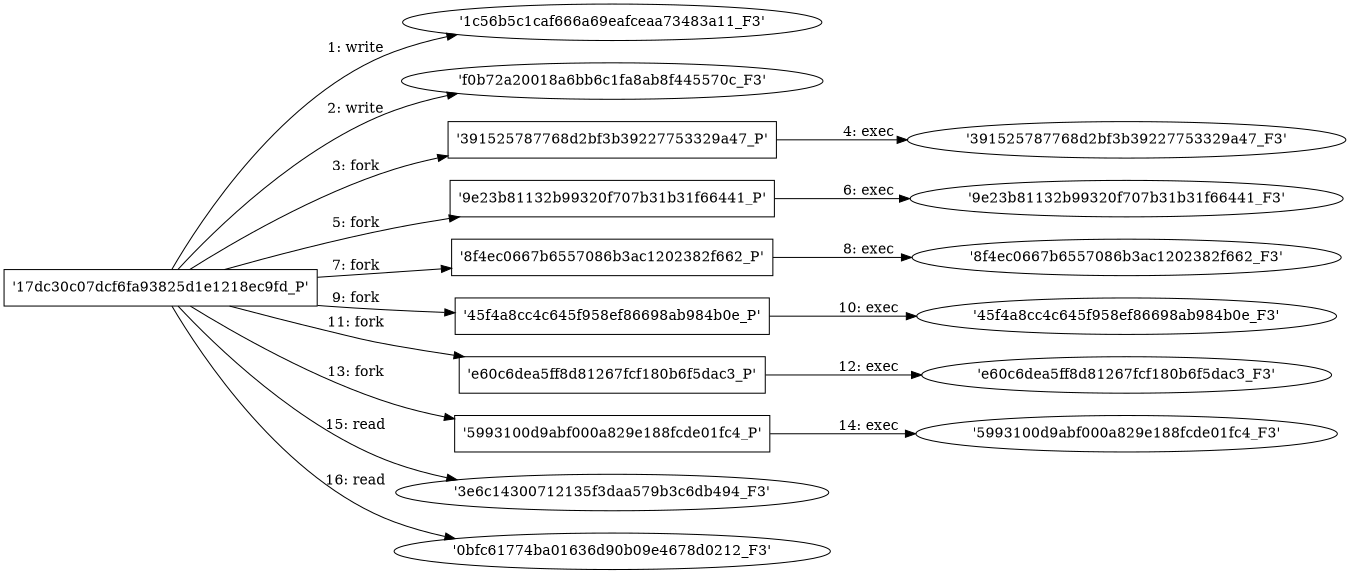 digraph "D:\Learning\Paper\apt\基于CTI的攻击预警\Dataset\攻击图\ASGfromALLCTI\Newly-Discovered Vulnerabilities Could Allow for Bypass of Spectre Mitigations in Linux.dot" {
rankdir="LR"
size="9"
fixedsize="false"
splines="true"
nodesep=0.3
ranksep=0
fontsize=10
overlap="scalexy"
engine= "neato"
	"'1c56b5c1caf666a69eafceaa73483a11_F3'" [node_type=file shape=ellipse]
	"'17dc30c07dcf6fa93825d1e1218ec9fd_P'" [node_type=Process shape=box]
	"'17dc30c07dcf6fa93825d1e1218ec9fd_P'" -> "'1c56b5c1caf666a69eafceaa73483a11_F3'" [label="1: write"]
	"'f0b72a20018a6bb6c1fa8ab8f445570c_F3'" [node_type=file shape=ellipse]
	"'17dc30c07dcf6fa93825d1e1218ec9fd_P'" [node_type=Process shape=box]
	"'17dc30c07dcf6fa93825d1e1218ec9fd_P'" -> "'f0b72a20018a6bb6c1fa8ab8f445570c_F3'" [label="2: write"]
	"'17dc30c07dcf6fa93825d1e1218ec9fd_P'" [node_type=Process shape=box]
	"'391525787768d2bf3b39227753329a47_P'" [node_type=Process shape=box]
	"'17dc30c07dcf6fa93825d1e1218ec9fd_P'" -> "'391525787768d2bf3b39227753329a47_P'" [label="3: fork"]
	"'391525787768d2bf3b39227753329a47_P'" [node_type=Process shape=box]
	"'391525787768d2bf3b39227753329a47_F3'" [node_type=File shape=ellipse]
	"'391525787768d2bf3b39227753329a47_P'" -> "'391525787768d2bf3b39227753329a47_F3'" [label="4: exec"]
	"'17dc30c07dcf6fa93825d1e1218ec9fd_P'" [node_type=Process shape=box]
	"'9e23b81132b99320f707b31b31f66441_P'" [node_type=Process shape=box]
	"'17dc30c07dcf6fa93825d1e1218ec9fd_P'" -> "'9e23b81132b99320f707b31b31f66441_P'" [label="5: fork"]
	"'9e23b81132b99320f707b31b31f66441_P'" [node_type=Process shape=box]
	"'9e23b81132b99320f707b31b31f66441_F3'" [node_type=File shape=ellipse]
	"'9e23b81132b99320f707b31b31f66441_P'" -> "'9e23b81132b99320f707b31b31f66441_F3'" [label="6: exec"]
	"'17dc30c07dcf6fa93825d1e1218ec9fd_P'" [node_type=Process shape=box]
	"'8f4ec0667b6557086b3ac1202382f662_P'" [node_type=Process shape=box]
	"'17dc30c07dcf6fa93825d1e1218ec9fd_P'" -> "'8f4ec0667b6557086b3ac1202382f662_P'" [label="7: fork"]
	"'8f4ec0667b6557086b3ac1202382f662_P'" [node_type=Process shape=box]
	"'8f4ec0667b6557086b3ac1202382f662_F3'" [node_type=File shape=ellipse]
	"'8f4ec0667b6557086b3ac1202382f662_P'" -> "'8f4ec0667b6557086b3ac1202382f662_F3'" [label="8: exec"]
	"'17dc30c07dcf6fa93825d1e1218ec9fd_P'" [node_type=Process shape=box]
	"'45f4a8cc4c645f958ef86698ab984b0e_P'" [node_type=Process shape=box]
	"'17dc30c07dcf6fa93825d1e1218ec9fd_P'" -> "'45f4a8cc4c645f958ef86698ab984b0e_P'" [label="9: fork"]
	"'45f4a8cc4c645f958ef86698ab984b0e_P'" [node_type=Process shape=box]
	"'45f4a8cc4c645f958ef86698ab984b0e_F3'" [node_type=File shape=ellipse]
	"'45f4a8cc4c645f958ef86698ab984b0e_P'" -> "'45f4a8cc4c645f958ef86698ab984b0e_F3'" [label="10: exec"]
	"'17dc30c07dcf6fa93825d1e1218ec9fd_P'" [node_type=Process shape=box]
	"'e60c6dea5ff8d81267fcf180b6f5dac3_P'" [node_type=Process shape=box]
	"'17dc30c07dcf6fa93825d1e1218ec9fd_P'" -> "'e60c6dea5ff8d81267fcf180b6f5dac3_P'" [label="11: fork"]
	"'e60c6dea5ff8d81267fcf180b6f5dac3_P'" [node_type=Process shape=box]
	"'e60c6dea5ff8d81267fcf180b6f5dac3_F3'" [node_type=File shape=ellipse]
	"'e60c6dea5ff8d81267fcf180b6f5dac3_P'" -> "'e60c6dea5ff8d81267fcf180b6f5dac3_F3'" [label="12: exec"]
	"'17dc30c07dcf6fa93825d1e1218ec9fd_P'" [node_type=Process shape=box]
	"'5993100d9abf000a829e188fcde01fc4_P'" [node_type=Process shape=box]
	"'17dc30c07dcf6fa93825d1e1218ec9fd_P'" -> "'5993100d9abf000a829e188fcde01fc4_P'" [label="13: fork"]
	"'5993100d9abf000a829e188fcde01fc4_P'" [node_type=Process shape=box]
	"'5993100d9abf000a829e188fcde01fc4_F3'" [node_type=File shape=ellipse]
	"'5993100d9abf000a829e188fcde01fc4_P'" -> "'5993100d9abf000a829e188fcde01fc4_F3'" [label="14: exec"]
	"'3e6c14300712135f3daa579b3c6db494_F3'" [node_type=file shape=ellipse]
	"'17dc30c07dcf6fa93825d1e1218ec9fd_P'" [node_type=Process shape=box]
	"'17dc30c07dcf6fa93825d1e1218ec9fd_P'" -> "'3e6c14300712135f3daa579b3c6db494_F3'" [label="15: read"]
	"'0bfc61774ba01636d90b09e4678d0212_F3'" [node_type=file shape=ellipse]
	"'17dc30c07dcf6fa93825d1e1218ec9fd_P'" [node_type=Process shape=box]
	"'17dc30c07dcf6fa93825d1e1218ec9fd_P'" -> "'0bfc61774ba01636d90b09e4678d0212_F3'" [label="16: read"]
}
